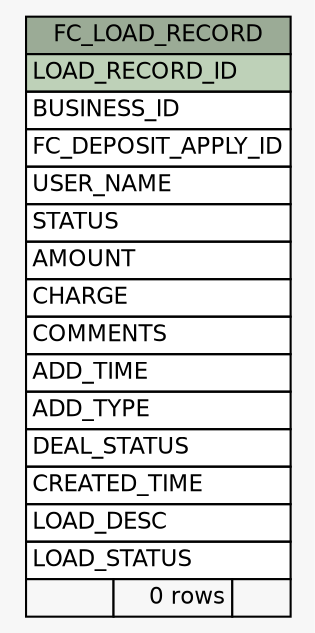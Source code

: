 // dot 2.26.0 on Linux 2.6.32-504.8.1.el6.x86_64
// SchemaSpy rev 590
digraph "FC_LOAD_RECORD" {
  graph [
    rankdir="RL"
    bgcolor="#f7f7f7"
    nodesep="0.18"
    ranksep="0.46"
    fontname="Helvetica"
    fontsize="11"
  ];
  node [
    fontname="Helvetica"
    fontsize="11"
    shape="plaintext"
  ];
  edge [
    arrowsize="0.8"
  ];
  "FC_LOAD_RECORD" [
    label=<
    <TABLE BORDER="0" CELLBORDER="1" CELLSPACING="0" BGCOLOR="#ffffff">
      <TR><TD COLSPAN="3" BGCOLOR="#9bab96" ALIGN="CENTER">FC_LOAD_RECORD</TD></TR>
      <TR><TD PORT="LOAD_RECORD_ID" COLSPAN="3" BGCOLOR="#bed1b8" ALIGN="LEFT">LOAD_RECORD_ID</TD></TR>
      <TR><TD PORT="BUSINESS_ID" COLSPAN="3" ALIGN="LEFT">BUSINESS_ID</TD></TR>
      <TR><TD PORT="FC_DEPOSIT_APPLY_ID" COLSPAN="3" ALIGN="LEFT">FC_DEPOSIT_APPLY_ID</TD></TR>
      <TR><TD PORT="USER_NAME" COLSPAN="3" ALIGN="LEFT">USER_NAME</TD></TR>
      <TR><TD PORT="STATUS" COLSPAN="3" ALIGN="LEFT">STATUS</TD></TR>
      <TR><TD PORT="AMOUNT" COLSPAN="3" ALIGN="LEFT">AMOUNT</TD></TR>
      <TR><TD PORT="CHARGE" COLSPAN="3" ALIGN="LEFT">CHARGE</TD></TR>
      <TR><TD PORT="COMMENTS" COLSPAN="3" ALIGN="LEFT">COMMENTS</TD></TR>
      <TR><TD PORT="ADD_TIME" COLSPAN="3" ALIGN="LEFT">ADD_TIME</TD></TR>
      <TR><TD PORT="ADD_TYPE" COLSPAN="3" ALIGN="LEFT">ADD_TYPE</TD></TR>
      <TR><TD PORT="DEAL_STATUS" COLSPAN="3" ALIGN="LEFT">DEAL_STATUS</TD></TR>
      <TR><TD PORT="CREATED_TIME" COLSPAN="3" ALIGN="LEFT">CREATED_TIME</TD></TR>
      <TR><TD PORT="LOAD_DESC" COLSPAN="3" ALIGN="LEFT">LOAD_DESC</TD></TR>
      <TR><TD PORT="LOAD_STATUS" COLSPAN="3" ALIGN="LEFT">LOAD_STATUS</TD></TR>
      <TR><TD ALIGN="LEFT" BGCOLOR="#f7f7f7">  </TD><TD ALIGN="RIGHT" BGCOLOR="#f7f7f7">0 rows</TD><TD ALIGN="RIGHT" BGCOLOR="#f7f7f7">  </TD></TR>
    </TABLE>>
    URL="tables/FC_LOAD_RECORD.html"
    tooltip="FC_LOAD_RECORD"
  ];
}
